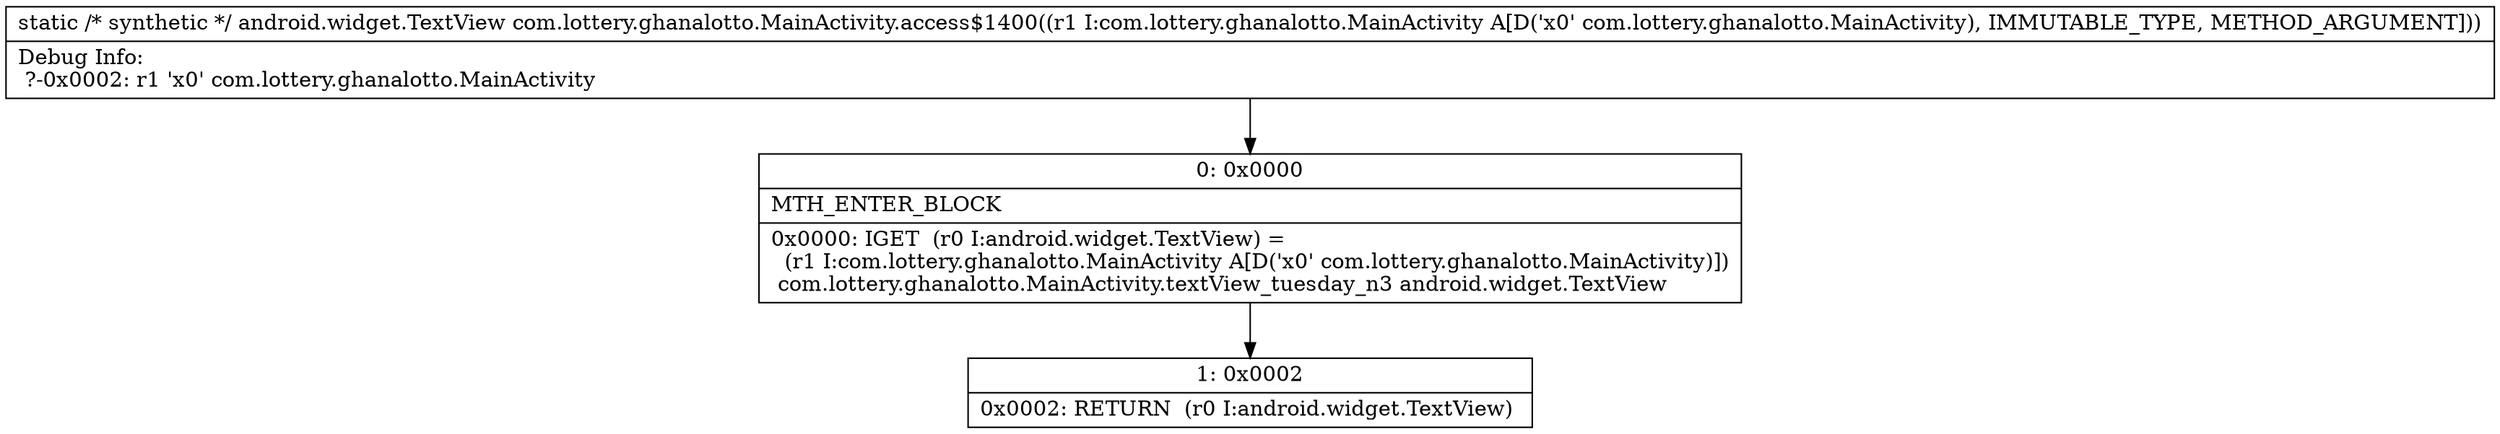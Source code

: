 digraph "CFG forcom.lottery.ghanalotto.MainActivity.access$1400(Lcom\/lottery\/ghanalotto\/MainActivity;)Landroid\/widget\/TextView;" {
Node_0 [shape=record,label="{0\:\ 0x0000|MTH_ENTER_BLOCK\l|0x0000: IGET  (r0 I:android.widget.TextView) = \l  (r1 I:com.lottery.ghanalotto.MainActivity A[D('x0' com.lottery.ghanalotto.MainActivity)])\l com.lottery.ghanalotto.MainActivity.textView_tuesday_n3 android.widget.TextView \l}"];
Node_1 [shape=record,label="{1\:\ 0x0002|0x0002: RETURN  (r0 I:android.widget.TextView) \l}"];
MethodNode[shape=record,label="{static \/* synthetic *\/ android.widget.TextView com.lottery.ghanalotto.MainActivity.access$1400((r1 I:com.lottery.ghanalotto.MainActivity A[D('x0' com.lottery.ghanalotto.MainActivity), IMMUTABLE_TYPE, METHOD_ARGUMENT]))  | Debug Info:\l  ?\-0x0002: r1 'x0' com.lottery.ghanalotto.MainActivity\l}"];
MethodNode -> Node_0;
Node_0 -> Node_1;
}

